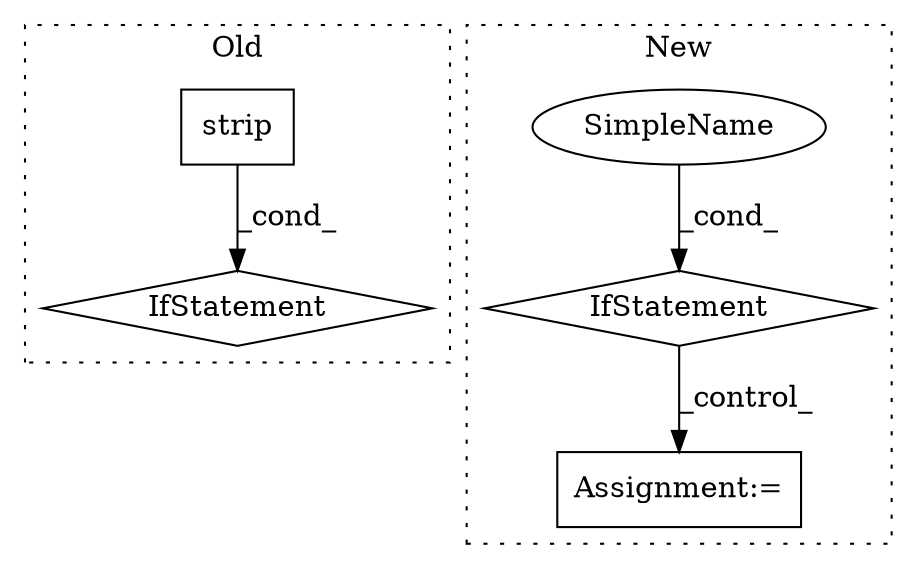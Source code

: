 digraph G {
subgraph cluster0 {
1 [label="strip" a="32" s="621" l="7" shape="box"];
5 [label="IfStatement" a="25" s="602,640" l="4,2" shape="diamond"];
label = "Old";
style="dotted";
}
subgraph cluster1 {
2 [label="IfStatement" a="25" s="562,650" l="4,2" shape="diamond"];
3 [label="Assignment:=" a="7" s="719" l="1" shape="box"];
4 [label="SimpleName" a="42" s="" l="" shape="ellipse"];
label = "New";
style="dotted";
}
1 -> 5 [label="_cond_"];
2 -> 3 [label="_control_"];
4 -> 2 [label="_cond_"];
}